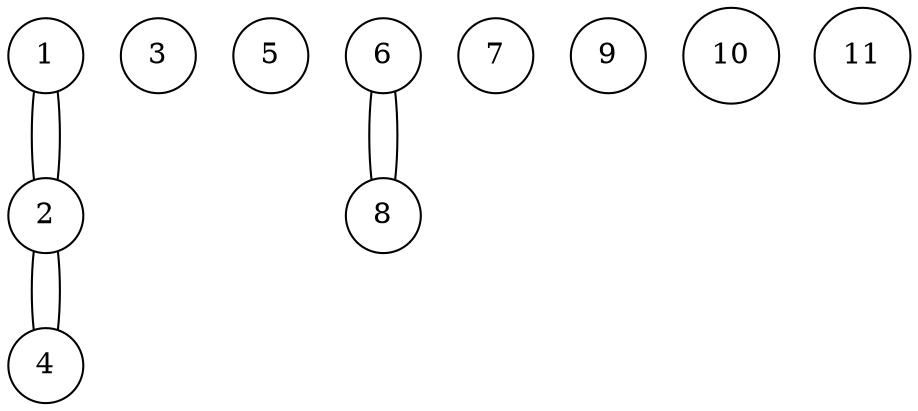 graph interference_graph {
    node [shape = circle];
1;
1 -- 2;
2;
2 -- 4;
2 -- 1;
3;
4;
4 -- 2;
5;
6;
6 -- 8;
7;
8;
8 -- 6;
9;
10;
11;
}

